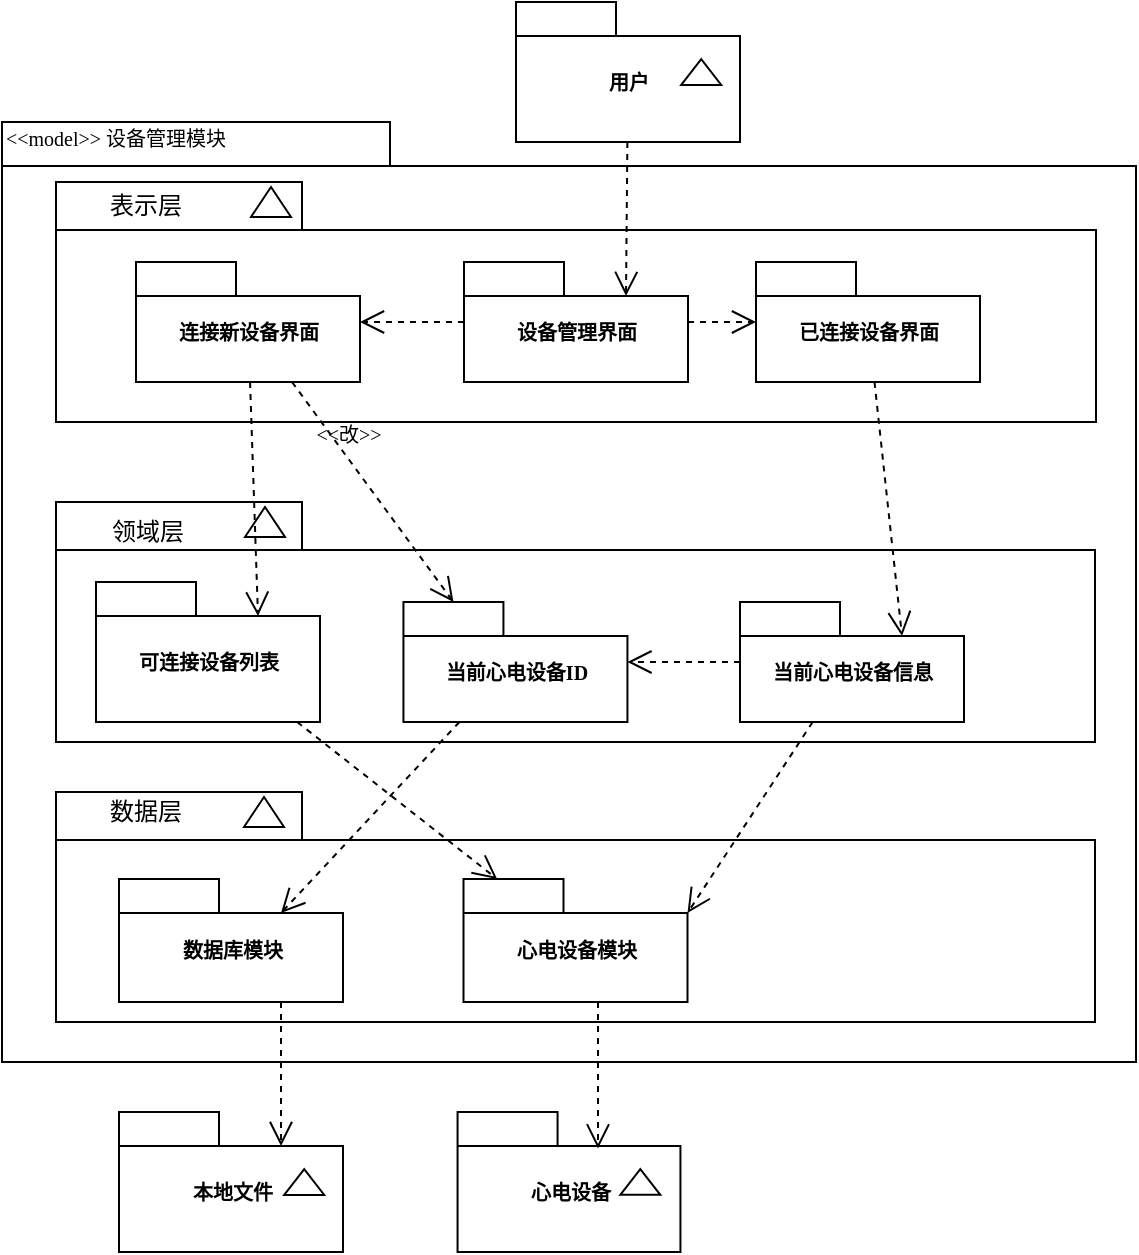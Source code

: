 <mxfile version="21.1.2" type="device">
  <diagram name="Page-1" id="b5b7bab2-c9e2-2cf4-8b2a-24fd1a2a6d21">
    <mxGraphModel dx="1021" dy="594" grid="1" gridSize="10" guides="1" tooltips="1" connect="1" arrows="1" fold="1" page="1" pageScale="1" pageWidth="827" pageHeight="1169" background="none" math="0" shadow="0">
      <root>
        <mxCell id="0" />
        <mxCell id="1" parent="0" />
        <mxCell id="6e0c8c40b5770093-72" value="" style="shape=folder;fontStyle=1;spacingTop=10;tabWidth=194;tabHeight=22;tabPosition=left;html=1;rounded=0;shadow=0;comic=0;labelBackgroundColor=none;strokeWidth=1;fillColor=none;fontFamily=Verdana;fontSize=10;align=center;" parent="1" vertex="1">
          <mxGeometry x="413" y="400" width="567" height="470" as="geometry" />
        </mxCell>
        <mxCell id="6e0c8c40b5770093-33" value="" style="shape=folder;fontStyle=1;spacingTop=10;tabWidth=123;tabHeight=24;tabPosition=left;html=1;rounded=0;shadow=0;comic=0;labelBackgroundColor=none;strokeColor=#000000;strokeWidth=1;fillColor=#ffffff;fontFamily=Verdana;fontSize=10;fontColor=#000000;align=center;" parent="1" vertex="1">
          <mxGeometry x="440" y="590" width="519.5" height="120" as="geometry" />
        </mxCell>
        <mxCell id="6e0c8c40b5770093-47" value="" style="shape=folder;fontStyle=1;spacingTop=10;tabWidth=123;tabHeight=24;tabPosition=left;html=1;rounded=0;shadow=0;comic=0;labelBackgroundColor=none;strokeWidth=1;fontFamily=Verdana;fontSize=10;align=center;" parent="1" vertex="1">
          <mxGeometry x="440" y="735" width="519.5" height="115" as="geometry" />
        </mxCell>
        <mxCell id="6e0c8c40b5770093-6" value="" style="group" parent="1" vertex="1" connectable="0">
          <mxGeometry x="670" y="340" width="112" height="70" as="geometry" />
        </mxCell>
        <mxCell id="6e0c8c40b5770093-4" value="用户" style="shape=folder;fontStyle=1;spacingTop=10;tabWidth=50;tabHeight=17;tabPosition=left;html=1;rounded=0;shadow=0;comic=0;labelBackgroundColor=none;strokeWidth=1;fontFamily=Verdana;fontSize=10;align=center;" parent="6e0c8c40b5770093-6" vertex="1">
          <mxGeometry width="112" height="70" as="geometry" />
        </mxCell>
        <mxCell id="6e0c8c40b5770093-5" value="" style="triangle;whiteSpace=wrap;html=1;rounded=0;shadow=0;comic=0;labelBackgroundColor=none;strokeWidth=1;fontFamily=Verdana;fontSize=10;align=center;rotation=-90;" parent="6e0c8c40b5770093-6" vertex="1">
          <mxGeometry x="86.154" y="25" width="12.923" height="20" as="geometry" />
        </mxCell>
        <mxCell id="6e0c8c40b5770093-18" value="" style="group" parent="1" vertex="1" connectable="0">
          <mxGeometry x="440" y="430" width="520" height="130" as="geometry" />
        </mxCell>
        <mxCell id="6e0c8c40b5770093-11" value="" style="shape=folder;fontStyle=1;spacingTop=10;tabWidth=123;tabHeight=24;tabPosition=left;html=1;rounded=0;shadow=0;comic=0;labelBackgroundColor=none;strokeWidth=1;fontFamily=Verdana;fontSize=10;align=center;" parent="6e0c8c40b5770093-18" vertex="1">
          <mxGeometry width="520" height="120" as="geometry" />
        </mxCell>
        <mxCell id="co7zm-NExlbX-ooihcgG-2" value="表示层" style="text;html=1;strokeColor=none;fillColor=none;align=center;verticalAlign=middle;whiteSpace=wrap;rounded=0;fontSize=12;" parent="6e0c8c40b5770093-18" vertex="1">
          <mxGeometry y="-3" width="90" height="30" as="geometry" />
        </mxCell>
        <mxCell id="co7zm-NExlbX-ooihcgG-12" value="" style="triangle;whiteSpace=wrap;html=1;rounded=0;shadow=0;comic=0;labelBackgroundColor=none;strokeColor=#000000;strokeWidth=1;fillColor=#ffffff;fontFamily=Verdana;fontSize=10;fontColor=#000000;align=center;rotation=-90;" parent="6e0c8c40b5770093-18" vertex="1">
          <mxGeometry x="100" width="15" height="20" as="geometry" />
        </mxCell>
        <mxCell id="co7zm-NExlbX-ooihcgG-14" value="设备管理界面" style="shape=folder;fontStyle=1;spacingTop=10;tabWidth=50;tabHeight=17;tabPosition=left;html=1;rounded=0;shadow=0;comic=0;labelBackgroundColor=none;strokeColor=#000000;strokeWidth=1;fillColor=#ffffff;fontFamily=Verdana;fontSize=10;fontColor=#000000;align=center;" parent="6e0c8c40b5770093-18" vertex="1">
          <mxGeometry x="204" y="40" width="112" height="60" as="geometry" />
        </mxCell>
        <mxCell id="Ok8c4Od1HV72e1C3CLxK-1" value="连接新设备界面" style="shape=folder;fontStyle=1;spacingTop=10;tabWidth=50;tabHeight=17;tabPosition=left;html=1;rounded=0;shadow=0;comic=0;labelBackgroundColor=none;strokeColor=#000000;strokeWidth=1;fillColor=#ffffff;fontFamily=Verdana;fontSize=10;fontColor=#000000;align=center;" vertex="1" parent="6e0c8c40b5770093-18">
          <mxGeometry x="40" y="40" width="112" height="60" as="geometry" />
        </mxCell>
        <mxCell id="Ok8c4Od1HV72e1C3CLxK-2" style="rounded=0;html=1;dashed=1;labelBackgroundColor=none;startFill=0;endArrow=open;endFill=0;endSize=10;fontFamily=Verdana;fontSize=10;" edge="1" parent="6e0c8c40b5770093-18" source="co7zm-NExlbX-ooihcgG-14" target="Ok8c4Od1HV72e1C3CLxK-1">
          <mxGeometry relative="1" as="geometry">
            <mxPoint x="270" y="140" as="sourcePoint" />
            <mxPoint x="270" y="206" as="targetPoint" />
          </mxGeometry>
        </mxCell>
        <mxCell id="Ok8c4Od1HV72e1C3CLxK-12" value="已连接设备界面" style="shape=folder;fontStyle=1;spacingTop=10;tabWidth=50;tabHeight=17;tabPosition=left;html=1;rounded=0;shadow=0;comic=0;labelBackgroundColor=none;strokeColor=#000000;strokeWidth=1;fillColor=#ffffff;fontFamily=Verdana;fontSize=10;fontColor=#000000;align=center;" vertex="1" parent="6e0c8c40b5770093-18">
          <mxGeometry x="350" y="40" width="112" height="60" as="geometry" />
        </mxCell>
        <mxCell id="6e0c8c40b5770093-60" style="rounded=0;html=1;dashed=1;labelBackgroundColor=none;startFill=0;endArrow=open;endFill=0;endSize=10;fontFamily=Verdana;fontSize=10;" parent="6e0c8c40b5770093-18" source="co7zm-NExlbX-ooihcgG-14" target="Ok8c4Od1HV72e1C3CLxK-12" edge="1">
          <mxGeometry relative="1" as="geometry" />
        </mxCell>
        <mxCell id="6e0c8c40b5770093-67" style="edgeStyle=none;rounded=0;html=1;dashed=1;labelBackgroundColor=none;startFill=0;endArrow=open;endFill=0;endSize=10;fontFamily=Verdana;fontSize=10;entryX=0;entryY=0;entryDx=81;entryDy=17;entryPerimeter=0;" parent="1" source="6e0c8c40b5770093-44" edge="1" target="6e0c8c40b5770093-49">
          <mxGeometry relative="1" as="geometry">
            <mxPoint x="700" y="800" as="targetPoint" />
          </mxGeometry>
        </mxCell>
        <mxCell id="6e0c8c40b5770093-44" value="当前心电设备ID" style="shape=folder;fontStyle=1;spacingTop=10;tabWidth=50;tabHeight=17;tabPosition=left;html=1;rounded=0;shadow=0;comic=0;labelBackgroundColor=none;strokeColor=#000000;strokeWidth=1;fillColor=#ffffff;fontFamily=Verdana;fontSize=10;fontColor=#000000;align=center;" parent="1" vertex="1">
          <mxGeometry x="613.72" y="640" width="112" height="60" as="geometry" />
        </mxCell>
        <mxCell id="6e0c8c40b5770093-48" value="" style="triangle;whiteSpace=wrap;html=1;rounded=0;shadow=0;comic=0;labelBackgroundColor=none;strokeWidth=1;fontFamily=Verdana;fontSize=10;align=center;rotation=-90;" parent="1" vertex="1">
          <mxGeometry x="536.5" y="735" width="15" height="20" as="geometry" />
        </mxCell>
        <mxCell id="6e0c8c40b5770093-49" value="数据库模块" style="shape=folder;fontStyle=1;spacingTop=10;tabWidth=50;tabHeight=17;tabPosition=left;html=1;rounded=0;shadow=0;comic=0;labelBackgroundColor=none;strokeWidth=1;fontFamily=Verdana;fontSize=10;align=center;" parent="1" vertex="1">
          <mxGeometry x="471.5" y="778.5" width="112" height="61.5" as="geometry" />
        </mxCell>
        <mxCell id="6e0c8c40b5770093-51" value="" style="triangle;whiteSpace=wrap;html=1;rounded=0;shadow=0;comic=0;labelBackgroundColor=none;strokeColor=#000000;strokeWidth=1;fillColor=#ffffff;fontFamily=Verdana;fontSize=10;fontColor=#000000;align=center;rotation=-90;" parent="1" vertex="1">
          <mxGeometry x="537" y="590" width="15" height="20" as="geometry" />
        </mxCell>
        <mxCell id="6e0c8c40b5770093-58" style="rounded=0;html=1;dashed=1;labelBackgroundColor=none;startFill=0;endArrow=open;endFill=0;endSize=10;fontFamily=Verdana;fontSize=10;entryX=0;entryY=0;entryDx=81;entryDy=17;entryPerimeter=0;" parent="1" source="6e0c8c40b5770093-4" target="co7zm-NExlbX-ooihcgG-14" edge="1">
          <mxGeometry relative="1" as="geometry" />
        </mxCell>
        <mxCell id="6e0c8c40b5770093-73" value="&amp;lt;&amp;lt;model&amp;gt;&amp;gt; 设备管理模块" style="text;html=1;align=left;verticalAlign=top;spacingTop=-4;fontSize=10;fontFamily=Verdana" parent="1" vertex="1">
          <mxGeometry x="413" y="400" width="130" height="20" as="geometry" />
        </mxCell>
        <mxCell id="co7zm-NExlbX-ooihcgG-4" value="领域层" style="text;html=1;strokeColor=none;fillColor=none;align=center;verticalAlign=middle;whiteSpace=wrap;rounded=0;fontSize=12;" parent="1" vertex="1">
          <mxGeometry x="440.5" y="590" width="90" height="30" as="geometry" />
        </mxCell>
        <mxCell id="co7zm-NExlbX-ooihcgG-5" value="数据层" style="text;html=1;strokeColor=none;fillColor=none;align=center;verticalAlign=middle;whiteSpace=wrap;rounded=0;fontSize=12;" parent="1" vertex="1">
          <mxGeometry x="440" y="730" width="90" height="30" as="geometry" />
        </mxCell>
        <mxCell id="co7zm-NExlbX-ooihcgG-7" value="" style="group" parent="1" vertex="1" connectable="0">
          <mxGeometry x="471.5" y="895" width="112" height="70" as="geometry" />
        </mxCell>
        <mxCell id="co7zm-NExlbX-ooihcgG-8" value="本地文件" style="shape=folder;fontStyle=1;spacingTop=10;tabWidth=50;tabHeight=17;tabPosition=left;html=1;rounded=0;shadow=0;comic=0;labelBackgroundColor=none;strokeWidth=1;fontFamily=Verdana;fontSize=10;align=center;" parent="co7zm-NExlbX-ooihcgG-7" vertex="1">
          <mxGeometry width="112.0" height="70" as="geometry" />
        </mxCell>
        <mxCell id="co7zm-NExlbX-ooihcgG-9" value="" style="triangle;whiteSpace=wrap;html=1;rounded=0;shadow=0;comic=0;labelBackgroundColor=none;strokeWidth=1;fontFamily=Verdana;fontSize=10;align=center;rotation=-90;" parent="co7zm-NExlbX-ooihcgG-7" vertex="1">
          <mxGeometry x="86.154" y="25" width="12.923" height="20.0" as="geometry" />
        </mxCell>
        <mxCell id="6e0c8c40b5770093-53" value="心电设备" style="shape=folder;fontStyle=1;spacingTop=10;tabWidth=50;tabHeight=17;tabPosition=left;html=1;rounded=0;shadow=0;comic=0;labelBackgroundColor=none;strokeWidth=1;fontFamily=Verdana;fontSize=10;align=center;" parent="1" vertex="1">
          <mxGeometry x="640.78" y="895" width="111.44" height="70" as="geometry" />
        </mxCell>
        <mxCell id="6e0c8c40b5770093-50" value="心电设备模块" style="shape=folder;fontStyle=1;spacingTop=10;tabWidth=50;tabHeight=17;tabPosition=left;html=1;rounded=0;shadow=0;comic=0;labelBackgroundColor=none;strokeWidth=1;fontFamily=Verdana;fontSize=10;align=center;" parent="1" vertex="1">
          <mxGeometry x="643.75" y="778.5" width="112" height="61.5" as="geometry" />
        </mxCell>
        <mxCell id="6e0c8c40b5770093-68" style="edgeStyle=elbowEdgeStyle;rounded=0;html=1;entryX=0.628;entryY=0.26;entryPerimeter=0;dashed=1;labelBackgroundColor=none;startFill=0;endArrow=open;endFill=0;endSize=10;fontFamily=Verdana;fontSize=10;" parent="1" source="6e0c8c40b5770093-50" target="6e0c8c40b5770093-53" edge="1">
          <mxGeometry relative="1" as="geometry" />
        </mxCell>
        <mxCell id="6e0c8c40b5770093-54" value="" style="triangle;whiteSpace=wrap;html=1;rounded=0;shadow=0;comic=0;labelBackgroundColor=none;strokeWidth=1;fontFamily=Verdana;fontSize=10;align=center;rotation=-90;" parent="1" vertex="1">
          <mxGeometry x="725.723" y="920" width="12.858" height="20.0" as="geometry" />
        </mxCell>
        <mxCell id="Ok8c4Od1HV72e1C3CLxK-3" value="当前心电设备信息" style="shape=folder;fontStyle=1;spacingTop=10;tabWidth=50;tabHeight=17;tabPosition=left;html=1;rounded=0;shadow=0;comic=0;labelBackgroundColor=none;strokeColor=#000000;strokeWidth=1;fillColor=#ffffff;fontFamily=Verdana;fontSize=10;fontColor=#000000;align=center;" vertex="1" parent="1">
          <mxGeometry x="782" y="640" width="112" height="60" as="geometry" />
        </mxCell>
        <mxCell id="Ok8c4Od1HV72e1C3CLxK-6" value="&amp;lt;&amp;lt;改&amp;gt;&amp;gt;" style="edgeStyle=none;rounded=0;html=1;dashed=1;labelBackgroundColor=none;startFill=0;endArrow=open;endFill=0;endSize=10;fontFamily=Verdana;fontSize=10;entryX=0;entryY=0;entryDx=25;entryDy=0;entryPerimeter=0;" edge="1" parent="1" source="Ok8c4Od1HV72e1C3CLxK-1" target="6e0c8c40b5770093-44">
          <mxGeometry x="-0.441" y="7" relative="1" as="geometry">
            <mxPoint x="563" y="847" as="targetPoint" />
            <mxPoint x="565" y="730" as="sourcePoint" />
            <mxPoint as="offset" />
          </mxGeometry>
        </mxCell>
        <mxCell id="Ok8c4Od1HV72e1C3CLxK-7" style="rounded=0;html=1;dashed=1;labelBackgroundColor=none;startFill=0;endArrow=open;endFill=0;endSize=10;fontFamily=Verdana;fontSize=10;" edge="1" parent="1" source="Ok8c4Od1HV72e1C3CLxK-3" target="6e0c8c40b5770093-44">
          <mxGeometry relative="1" as="geometry">
            <mxPoint x="710" y="560" as="sourcePoint" />
            <mxPoint x="710" y="623" as="targetPoint" />
          </mxGeometry>
        </mxCell>
        <mxCell id="Ok8c4Od1HV72e1C3CLxK-8" style="rounded=0;html=1;dashed=1;labelBackgroundColor=none;startFill=0;endArrow=open;endFill=0;endSize=10;fontFamily=Verdana;fontSize=10;entryX=0;entryY=0;entryDx=112;entryDy=17;entryPerimeter=0;" edge="1" parent="1" source="Ok8c4Od1HV72e1C3CLxK-3" target="6e0c8c40b5770093-50">
          <mxGeometry relative="1" as="geometry">
            <mxPoint x="637" y="685" as="sourcePoint" />
            <mxPoint x="602" y="685" as="targetPoint" />
          </mxGeometry>
        </mxCell>
        <mxCell id="Ok8c4Od1HV72e1C3CLxK-9" value="可连接设备列表" style="shape=folder;fontStyle=1;spacingTop=10;tabWidth=50;tabHeight=17;tabPosition=left;html=1;rounded=0;shadow=0;comic=0;labelBackgroundColor=none;strokeColor=#000000;strokeWidth=1;fillColor=#ffffff;fontFamily=Verdana;fontSize=10;fontColor=#000000;align=center;" vertex="1" parent="1">
          <mxGeometry x="460" y="630" width="112" height="70" as="geometry" />
        </mxCell>
        <mxCell id="Ok8c4Od1HV72e1C3CLxK-10" value="" style="edgeStyle=none;rounded=0;html=1;dashed=1;labelBackgroundColor=none;startFill=0;endArrow=open;endFill=0;endSize=10;fontFamily=Verdana;fontSize=10;entryX=0;entryY=0;entryDx=81;entryDy=17;entryPerimeter=0;" edge="1" parent="1" source="Ok8c4Od1HV72e1C3CLxK-1" target="Ok8c4Od1HV72e1C3CLxK-9">
          <mxGeometry x="-0.441" y="7" relative="1" as="geometry">
            <mxPoint x="649" y="650" as="targetPoint" />
            <mxPoint x="568" y="540" as="sourcePoint" />
            <mxPoint as="offset" />
          </mxGeometry>
        </mxCell>
        <mxCell id="Ok8c4Od1HV72e1C3CLxK-11" value="" style="edgeStyle=none;rounded=0;html=1;dashed=1;labelBackgroundColor=none;startFill=0;endArrow=open;endFill=0;endSize=10;fontFamily=Verdana;fontSize=10;" edge="1" parent="1" source="Ok8c4Od1HV72e1C3CLxK-9" target="6e0c8c40b5770093-50">
          <mxGeometry x="-0.441" y="7" relative="1" as="geometry">
            <mxPoint x="551" y="657" as="targetPoint" />
            <mxPoint x="547" y="540" as="sourcePoint" />
            <mxPoint as="offset" />
          </mxGeometry>
        </mxCell>
        <mxCell id="Ok8c4Od1HV72e1C3CLxK-13" style="rounded=0;html=1;dashed=1;labelBackgroundColor=none;startFill=0;endArrow=open;endFill=0;endSize=10;fontFamily=Verdana;fontSize=10;entryX=0;entryY=0;entryDx=81;entryDy=17;entryPerimeter=0;" edge="1" parent="1" source="Ok8c4Od1HV72e1C3CLxK-12" target="Ok8c4Od1HV72e1C3CLxK-3">
          <mxGeometry relative="1" as="geometry">
            <mxPoint x="766" y="510" as="sourcePoint" />
            <mxPoint x="800" y="510" as="targetPoint" />
          </mxGeometry>
        </mxCell>
        <mxCell id="Ok8c4Od1HV72e1C3CLxK-15" style="edgeStyle=elbowEdgeStyle;rounded=0;html=1;entryX=0;entryY=0;entryPerimeter=0;dashed=1;labelBackgroundColor=none;startFill=0;endArrow=open;endFill=0;endSize=10;fontFamily=Verdana;fontSize=10;entryDx=81;entryDy=17;" edge="1" parent="1" source="6e0c8c40b5770093-49" target="co7zm-NExlbX-ooihcgG-8">
          <mxGeometry relative="1" as="geometry">
            <mxPoint x="720" y="850" as="sourcePoint" />
            <mxPoint x="720" y="968" as="targetPoint" />
          </mxGeometry>
        </mxCell>
      </root>
    </mxGraphModel>
  </diagram>
</mxfile>
